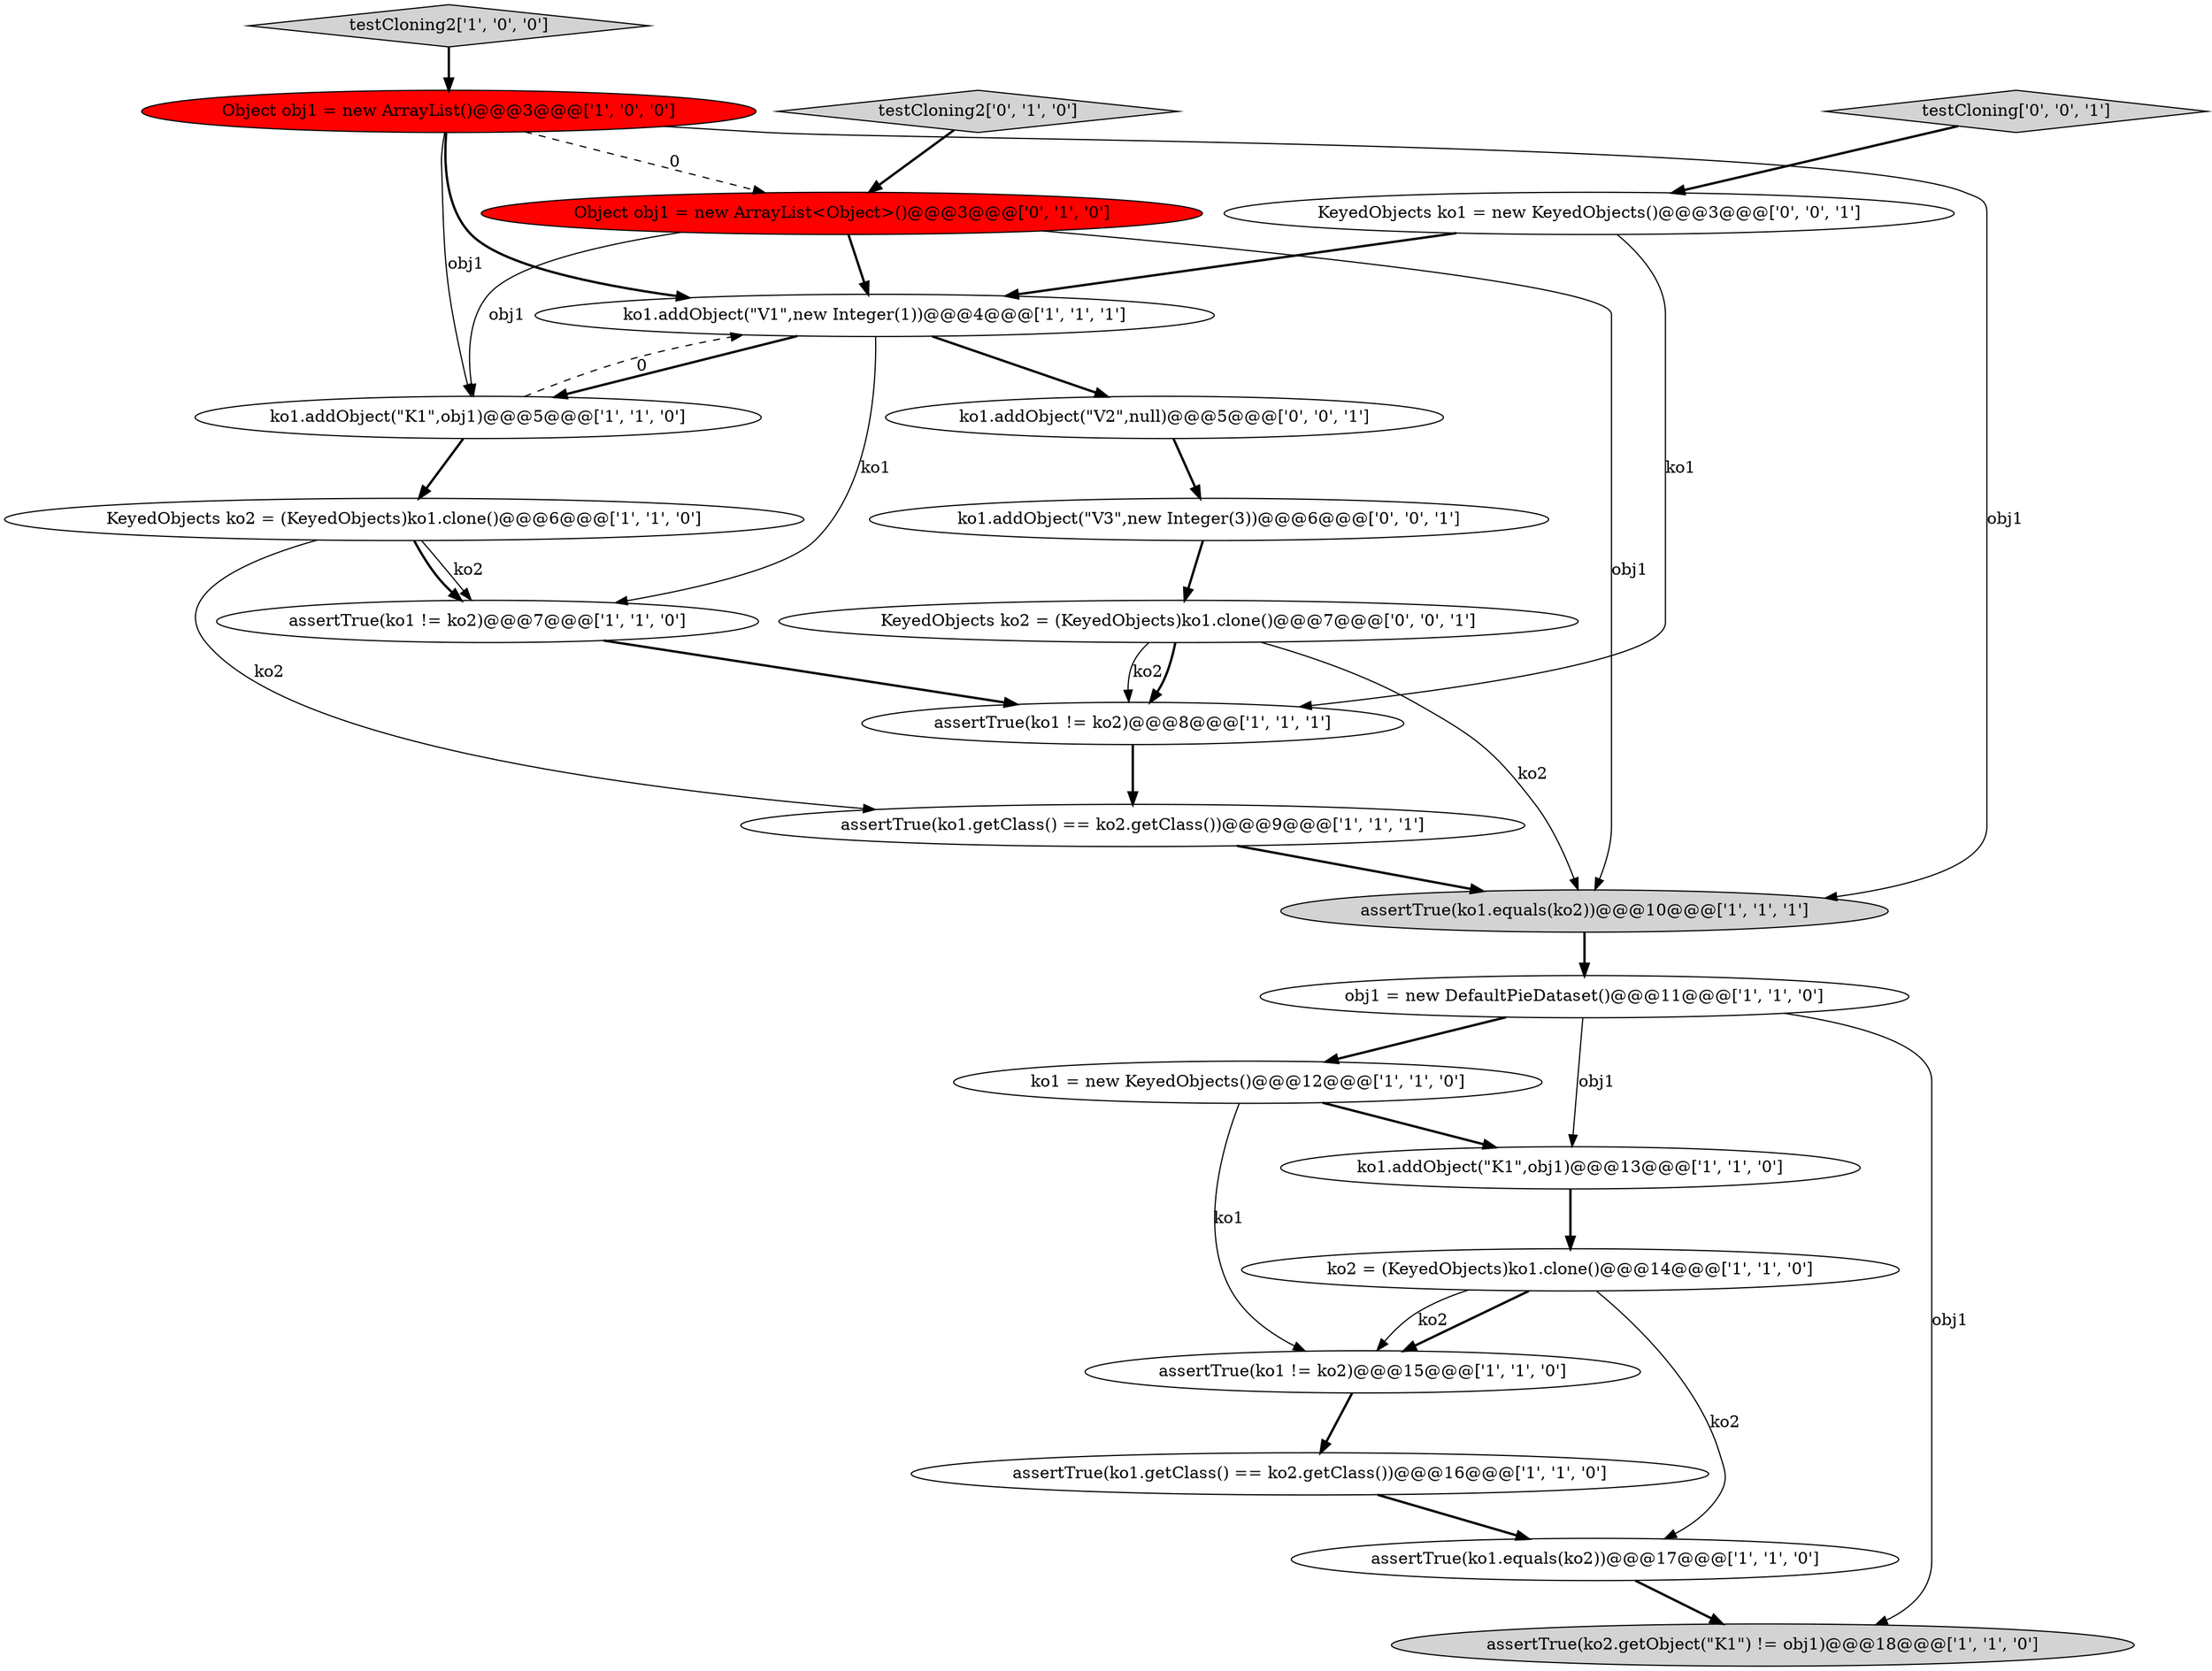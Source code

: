 digraph {
8 [style = filled, label = "ko1.addObject(\"K1\",obj1)@@@13@@@['1', '1', '0']", fillcolor = white, shape = ellipse image = "AAA0AAABBB1BBB"];
2 [style = filled, label = "assertTrue(ko1.equals(ko2))@@@17@@@['1', '1', '0']", fillcolor = white, shape = ellipse image = "AAA0AAABBB1BBB"];
20 [style = filled, label = "ko1.addObject(\"V2\",null)@@@5@@@['0', '0', '1']", fillcolor = white, shape = ellipse image = "AAA0AAABBB3BBB"];
21 [style = filled, label = "KeyedObjects ko2 = (KeyedObjects)ko1.clone()@@@7@@@['0', '0', '1']", fillcolor = white, shape = ellipse image = "AAA0AAABBB3BBB"];
11 [style = filled, label = "ko1.addObject(\"V1\",new Integer(1))@@@4@@@['1', '1', '1']", fillcolor = white, shape = ellipse image = "AAA0AAABBB1BBB"];
5 [style = filled, label = "assertTrue(ko1 != ko2)@@@8@@@['1', '1', '1']", fillcolor = white, shape = ellipse image = "AAA0AAABBB1BBB"];
18 [style = filled, label = "Object obj1 = new ArrayList<Object>()@@@3@@@['0', '1', '0']", fillcolor = red, shape = ellipse image = "AAA1AAABBB2BBB"];
19 [style = filled, label = "ko1.addObject(\"V3\",new Integer(3))@@@6@@@['0', '0', '1']", fillcolor = white, shape = ellipse image = "AAA0AAABBB3BBB"];
22 [style = filled, label = "testCloning['0', '0', '1']", fillcolor = lightgray, shape = diamond image = "AAA0AAABBB3BBB"];
9 [style = filled, label = "ko1 = new KeyedObjects()@@@12@@@['1', '1', '0']", fillcolor = white, shape = ellipse image = "AAA0AAABBB1BBB"];
4 [style = filled, label = "assertTrue(ko1 != ko2)@@@7@@@['1', '1', '0']", fillcolor = white, shape = ellipse image = "AAA0AAABBB1BBB"];
16 [style = filled, label = "ko2 = (KeyedObjects)ko1.clone()@@@14@@@['1', '1', '0']", fillcolor = white, shape = ellipse image = "AAA0AAABBB1BBB"];
17 [style = filled, label = "testCloning2['0', '1', '0']", fillcolor = lightgray, shape = diamond image = "AAA0AAABBB2BBB"];
23 [style = filled, label = "KeyedObjects ko1 = new KeyedObjects()@@@3@@@['0', '0', '1']", fillcolor = white, shape = ellipse image = "AAA0AAABBB3BBB"];
15 [style = filled, label = "obj1 = new DefaultPieDataset()@@@11@@@['1', '1', '0']", fillcolor = white, shape = ellipse image = "AAA0AAABBB1BBB"];
12 [style = filled, label = "assertTrue(ko2.getObject(\"K1\") != obj1)@@@18@@@['1', '1', '0']", fillcolor = lightgray, shape = ellipse image = "AAA0AAABBB1BBB"];
0 [style = filled, label = "assertTrue(ko1 != ko2)@@@15@@@['1', '1', '0']", fillcolor = white, shape = ellipse image = "AAA0AAABBB1BBB"];
3 [style = filled, label = "Object obj1 = new ArrayList()@@@3@@@['1', '0', '0']", fillcolor = red, shape = ellipse image = "AAA1AAABBB1BBB"];
10 [style = filled, label = "testCloning2['1', '0', '0']", fillcolor = lightgray, shape = diamond image = "AAA0AAABBB1BBB"];
6 [style = filled, label = "assertTrue(ko1.getClass() == ko2.getClass())@@@9@@@['1', '1', '1']", fillcolor = white, shape = ellipse image = "AAA0AAABBB1BBB"];
14 [style = filled, label = "ko1.addObject(\"K1\",obj1)@@@5@@@['1', '1', '0']", fillcolor = white, shape = ellipse image = "AAA0AAABBB1BBB"];
1 [style = filled, label = "assertTrue(ko1.equals(ko2))@@@10@@@['1', '1', '1']", fillcolor = lightgray, shape = ellipse image = "AAA0AAABBB1BBB"];
7 [style = filled, label = "KeyedObjects ko2 = (KeyedObjects)ko1.clone()@@@6@@@['1', '1', '0']", fillcolor = white, shape = ellipse image = "AAA0AAABBB1BBB"];
13 [style = filled, label = "assertTrue(ko1.getClass() == ko2.getClass())@@@16@@@['1', '1', '0']", fillcolor = white, shape = ellipse image = "AAA0AAABBB1BBB"];
8->16 [style = bold, label=""];
11->20 [style = bold, label=""];
15->8 [style = solid, label="obj1"];
21->1 [style = solid, label="ko2"];
16->0 [style = bold, label=""];
3->1 [style = solid, label="obj1"];
0->13 [style = bold, label=""];
11->14 [style = bold, label=""];
21->5 [style = solid, label="ko2"];
1->15 [style = bold, label=""];
3->14 [style = solid, label="obj1"];
3->18 [style = dashed, label="0"];
18->11 [style = bold, label=""];
3->11 [style = bold, label=""];
7->4 [style = solid, label="ko2"];
10->3 [style = bold, label=""];
7->4 [style = bold, label=""];
9->8 [style = bold, label=""];
22->23 [style = bold, label=""];
7->6 [style = solid, label="ko2"];
2->12 [style = bold, label=""];
15->12 [style = solid, label="obj1"];
14->7 [style = bold, label=""];
23->5 [style = solid, label="ko1"];
6->1 [style = bold, label=""];
21->5 [style = bold, label=""];
16->0 [style = solid, label="ko2"];
9->0 [style = solid, label="ko1"];
5->6 [style = bold, label=""];
15->9 [style = bold, label=""];
11->4 [style = solid, label="ko1"];
16->2 [style = solid, label="ko2"];
18->14 [style = solid, label="obj1"];
23->11 [style = bold, label=""];
20->19 [style = bold, label=""];
18->1 [style = solid, label="obj1"];
4->5 [style = bold, label=""];
17->18 [style = bold, label=""];
13->2 [style = bold, label=""];
14->11 [style = dashed, label="0"];
19->21 [style = bold, label=""];
}
